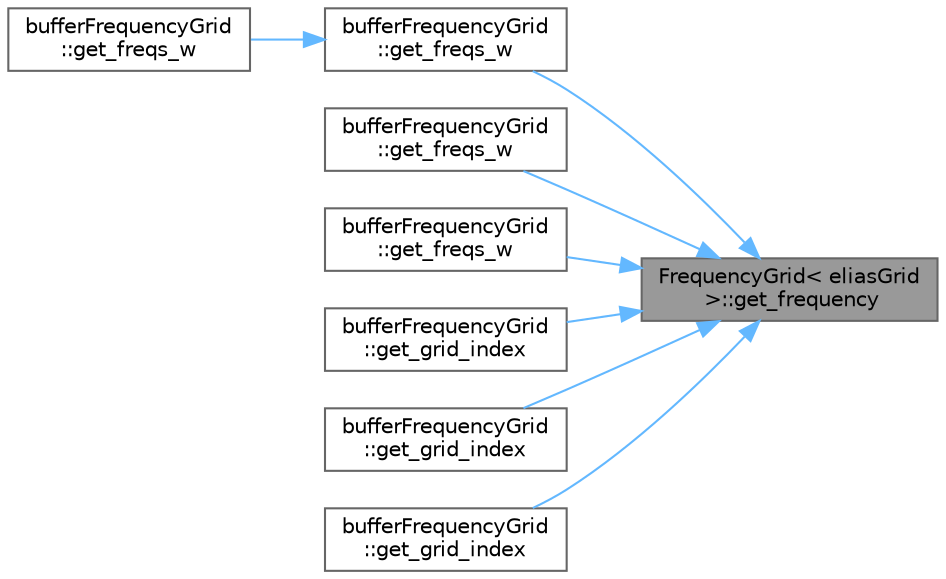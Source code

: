 digraph "FrequencyGrid&lt; eliasGrid &gt;::get_frequency"
{
 // INTERACTIVE_SVG=YES
 // LATEX_PDF_SIZE
  bgcolor="transparent";
  edge [fontname=Helvetica,fontsize=10,labelfontname=Helvetica,labelfontsize=10];
  node [fontname=Helvetica,fontsize=10,shape=box,height=0.2,width=0.4];
  rankdir="RL";
  Node1 [id="Node000001",label="FrequencyGrid\< eliasGrid\l \>::get_frequency",height=0.2,width=0.4,color="gray40", fillcolor="grey60", style="filled", fontcolor="black",tooltip="getter functions"];
  Node1 -> Node2 [id="edge1_Node000001_Node000002",dir="back",color="steelblue1",style="solid",tooltip=" "];
  Node2 [id="Node000002",label="bufferFrequencyGrid\l::get_freqs_w",height=0.2,width=0.4,color="grey40", fillcolor="white", style="filled",URL="$df/dd5/classbufferFrequencyGrid.html#a03961b5caff715d6982570ce2a599460",tooltip="get frequencies corresponding to a set of grid indices"];
  Node2 -> Node3 [id="edge2_Node000002_Node000003",dir="back",color="steelblue1",style="solid",tooltip=" "];
  Node3 [id="Node000003",label="bufferFrequencyGrid\l::get_freqs_w",height=0.2,width=0.4,color="grey40", fillcolor="white", style="filled",URL="$df/dd5/classbufferFrequencyGrid.html#a89774fe4bc310d7919ce605366ab3880",tooltip=" "];
  Node1 -> Node4 [id="edge3_Node000001_Node000004",dir="back",color="steelblue1",style="solid",tooltip=" "];
  Node4 [id="Node000004",label="bufferFrequencyGrid\l::get_freqs_w",height=0.2,width=0.4,color="grey40", fillcolor="white", style="filled",URL="$df/dd5/classbufferFrequencyGrid.html#a79d720f515895b974480abf686ae24fc",tooltip=" "];
  Node1 -> Node5 [id="edge4_Node000001_Node000005",dir="back",color="steelblue1",style="solid",tooltip=" "];
  Node5 [id="Node000005",label="bufferFrequencyGrid\l::get_freqs_w",height=0.2,width=0.4,color="grey40", fillcolor="white", style="filled",URL="$df/dd5/classbufferFrequencyGrid.html#a4103b26ae674f764bdabf27b657d2c39",tooltip=" "];
  Node1 -> Node6 [id="edge5_Node000001_Node000006",dir="back",color="steelblue1",style="solid",tooltip=" "];
  Node6 [id="Node000006",label="bufferFrequencyGrid\l::get_grid_index",height=0.2,width=0.4,color="grey40", fillcolor="white", style="filled",URL="$df/dd5/classbufferFrequencyGrid.html#ae8061f2a96fdb2418f8545efb02b89b6",tooltip="determine the grid indices for the frequencies + determine normalized distance to next smaller grid p..."];
  Node1 -> Node7 [id="edge6_Node000001_Node000007",dir="back",color="steelblue1",style="solid",tooltip=" "];
  Node7 [id="Node000007",label="bufferFrequencyGrid\l::get_grid_index",height=0.2,width=0.4,color="grey40", fillcolor="white", style="filled",URL="$df/dd5/classbufferFrequencyGrid.html#a9c829e21d491e684ade4a54ed0ad75fd",tooltip=" "];
  Node1 -> Node8 [id="edge7_Node000001_Node000008",dir="back",color="steelblue1",style="solid",tooltip=" "];
  Node8 [id="Node000008",label="bufferFrequencyGrid\l::get_grid_index",height=0.2,width=0.4,color="grey40", fillcolor="white", style="filled",URL="$df/dd5/classbufferFrequencyGrid.html#a622b97ae2430f7b7218757a68bcd2416",tooltip=" "];
}
